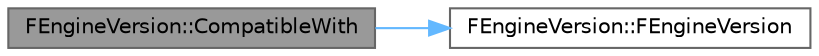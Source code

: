 digraph "FEngineVersion::CompatibleWith"
{
 // INTERACTIVE_SVG=YES
 // LATEX_PDF_SIZE
  bgcolor="transparent";
  edge [fontname=Helvetica,fontsize=10,labelfontname=Helvetica,labelfontsize=10];
  node [fontname=Helvetica,fontsize=10,shape=box,height=0.2,width=0.4];
  rankdir="LR";
  Node1 [id="Node000001",label="FEngineVersion::CompatibleWith",height=0.2,width=0.4,color="gray40", fillcolor="grey60", style="filled", fontcolor="black",tooltip="Gets the earliest version which this engine maintains strict API and package compatibility with."];
  Node1 -> Node2 [id="edge1_Node000001_Node000002",color="steelblue1",style="solid",tooltip=" "];
  Node2 [id="Node000002",label="FEngineVersion::FEngineVersion",height=0.2,width=0.4,color="grey40", fillcolor="white", style="filled",URL="$db/d8e/classFEngineVersion.html#a41875699f07a0848b93306a5a9663bc6",tooltip="Empty constructor."];
}
